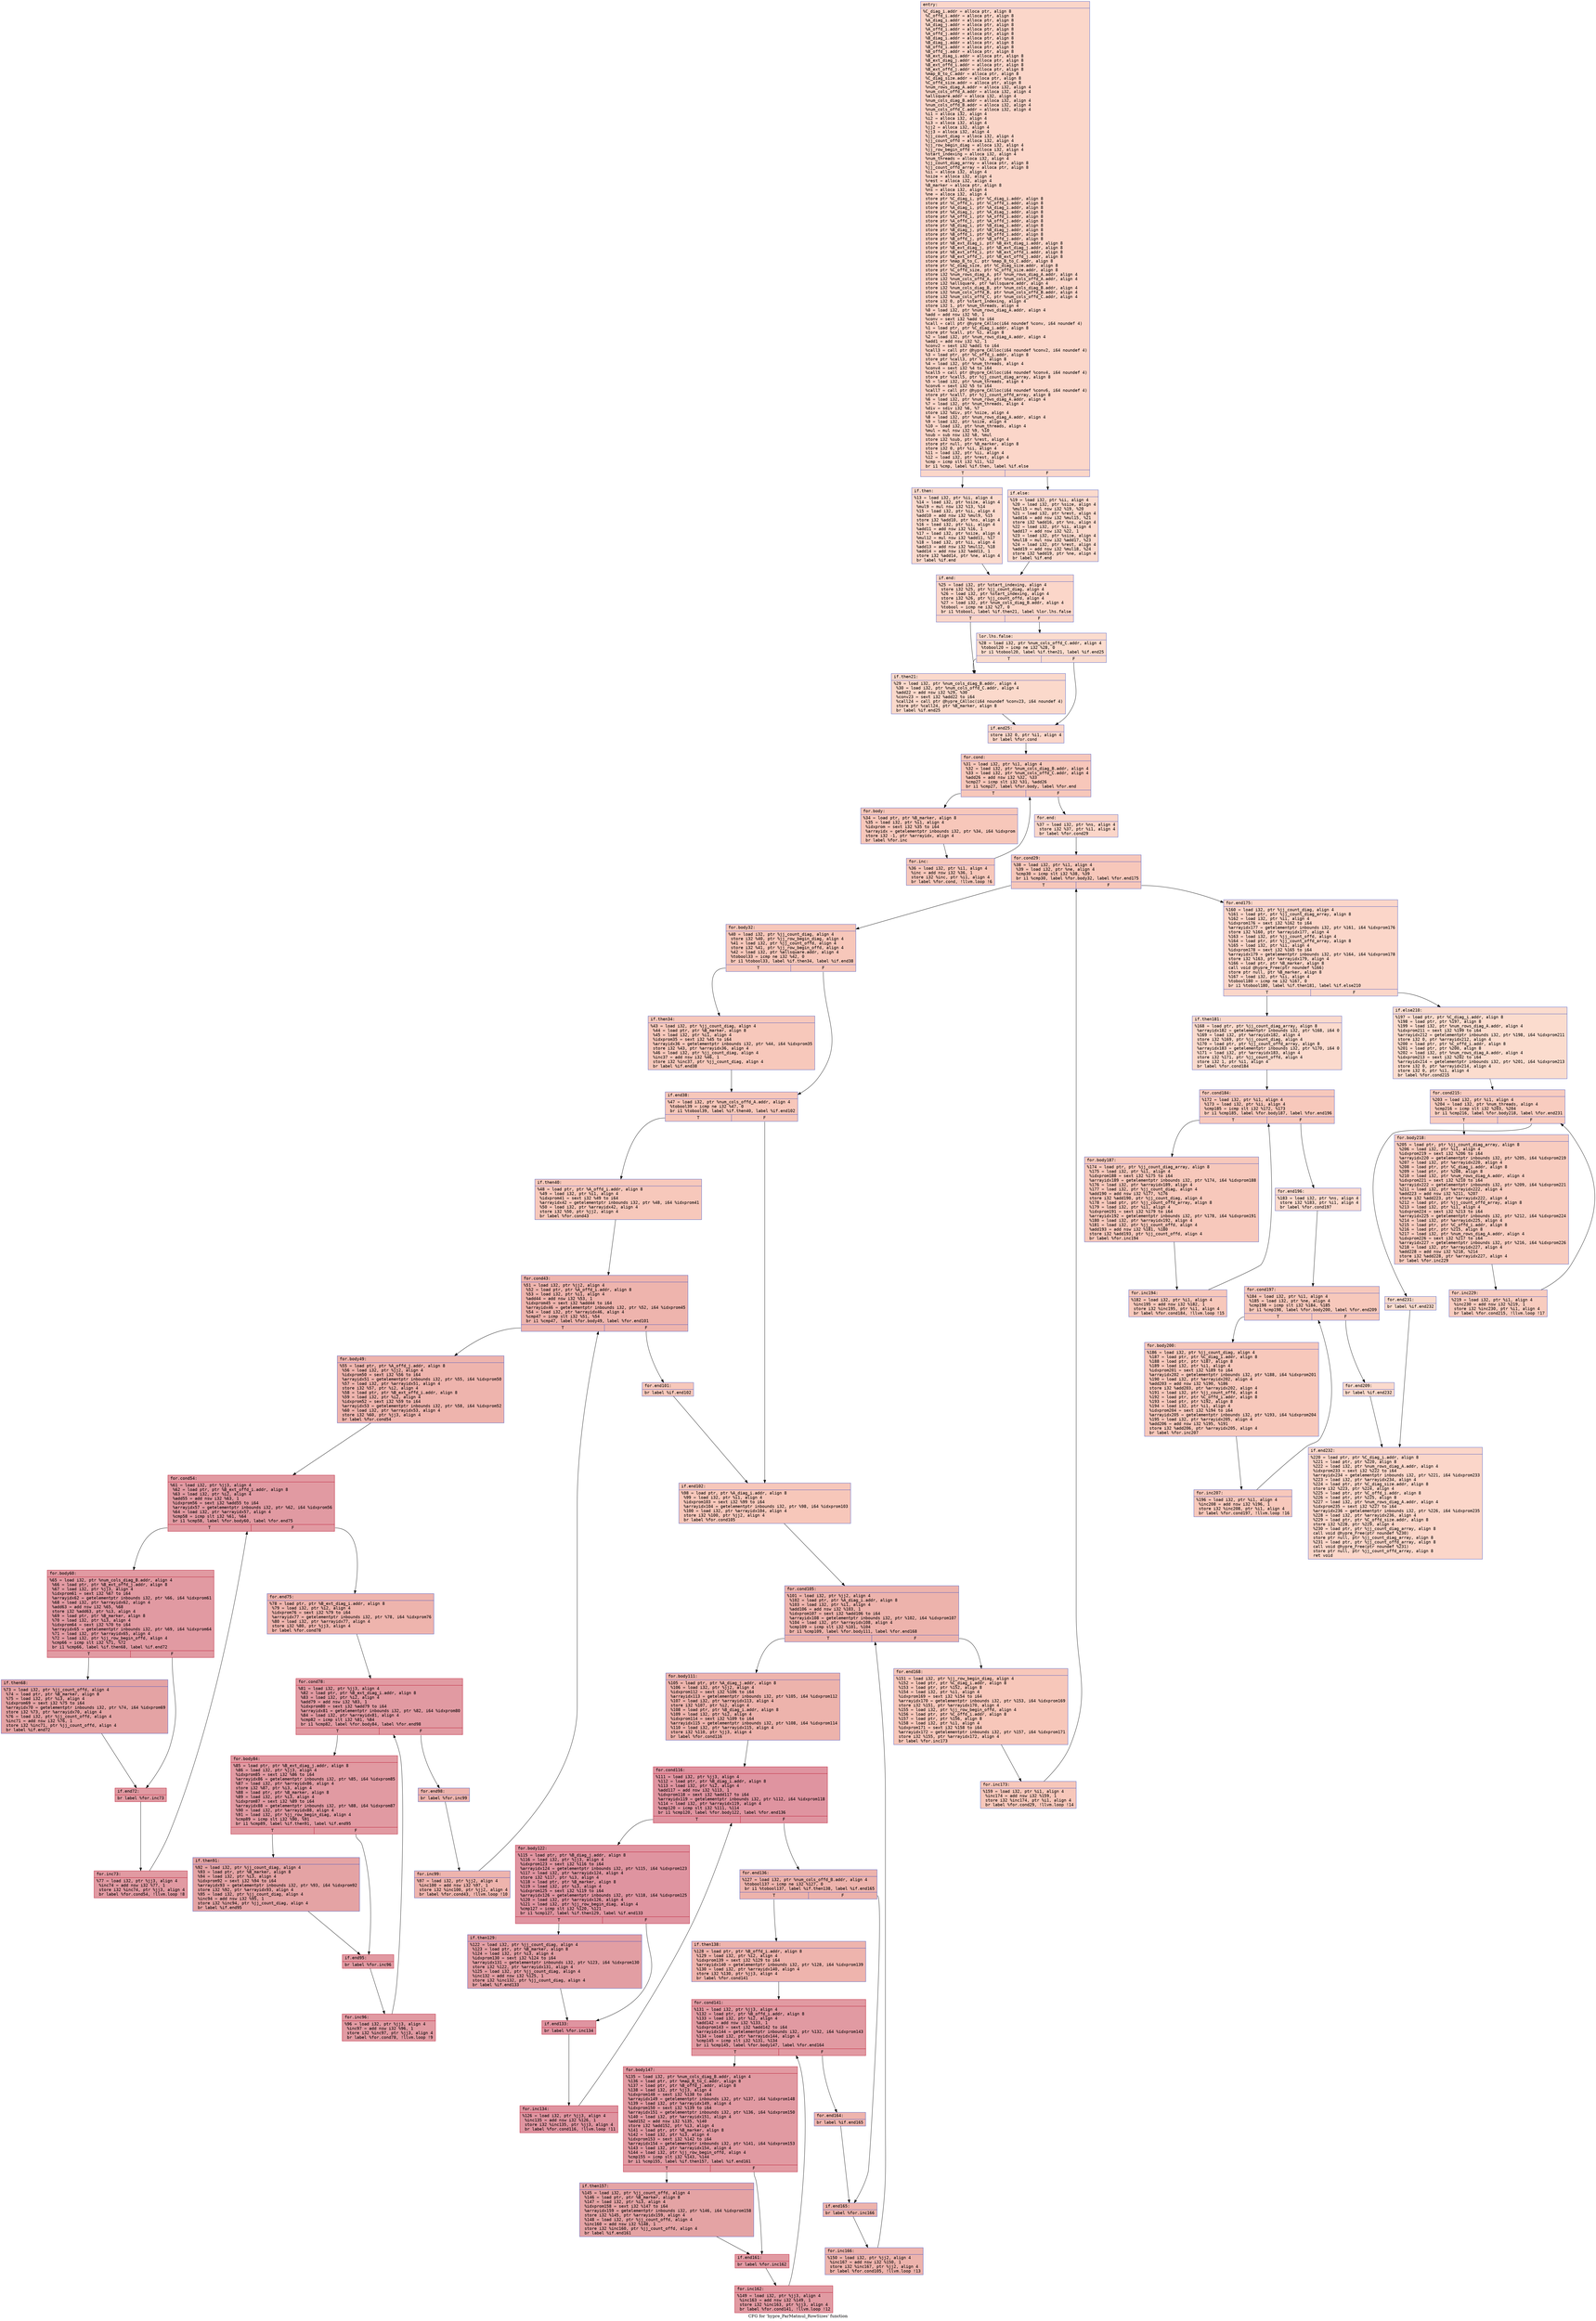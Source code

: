 digraph "CFG for 'hypre_ParMatmul_RowSizes' function" {
	label="CFG for 'hypre_ParMatmul_RowSizes' function";

	Node0x55acc0c05f50 [shape=record,color="#3d50c3ff", style=filled, fillcolor="#f6a38570" fontname="Courier",label="{entry:\l|  %C_diag_i.addr = alloca ptr, align 8\l  %C_offd_i.addr = alloca ptr, align 8\l  %A_diag_i.addr = alloca ptr, align 8\l  %A_diag_j.addr = alloca ptr, align 8\l  %A_offd_i.addr = alloca ptr, align 8\l  %A_offd_j.addr = alloca ptr, align 8\l  %B_diag_i.addr = alloca ptr, align 8\l  %B_diag_j.addr = alloca ptr, align 8\l  %B_offd_i.addr = alloca ptr, align 8\l  %B_offd_j.addr = alloca ptr, align 8\l  %B_ext_diag_i.addr = alloca ptr, align 8\l  %B_ext_diag_j.addr = alloca ptr, align 8\l  %B_ext_offd_i.addr = alloca ptr, align 8\l  %B_ext_offd_j.addr = alloca ptr, align 8\l  %map_B_to_C.addr = alloca ptr, align 8\l  %C_diag_size.addr = alloca ptr, align 8\l  %C_offd_size.addr = alloca ptr, align 8\l  %num_rows_diag_A.addr = alloca i32, align 4\l  %num_cols_offd_A.addr = alloca i32, align 4\l  %allsquare.addr = alloca i32, align 4\l  %num_cols_diag_B.addr = alloca i32, align 4\l  %num_cols_offd_B.addr = alloca i32, align 4\l  %num_cols_offd_C.addr = alloca i32, align 4\l  %i1 = alloca i32, align 4\l  %i2 = alloca i32, align 4\l  %i3 = alloca i32, align 4\l  %jj2 = alloca i32, align 4\l  %jj3 = alloca i32, align 4\l  %jj_count_diag = alloca i32, align 4\l  %jj_count_offd = alloca i32, align 4\l  %jj_row_begin_diag = alloca i32, align 4\l  %jj_row_begin_offd = alloca i32, align 4\l  %start_indexing = alloca i32, align 4\l  %num_threads = alloca i32, align 4\l  %jj_count_diag_array = alloca ptr, align 8\l  %jj_count_offd_array = alloca ptr, align 8\l  %ii = alloca i32, align 4\l  %size = alloca i32, align 4\l  %rest = alloca i32, align 4\l  %B_marker = alloca ptr, align 8\l  %ns = alloca i32, align 4\l  %ne = alloca i32, align 4\l  store ptr %C_diag_i, ptr %C_diag_i.addr, align 8\l  store ptr %C_offd_i, ptr %C_offd_i.addr, align 8\l  store ptr %A_diag_i, ptr %A_diag_i.addr, align 8\l  store ptr %A_diag_j, ptr %A_diag_j.addr, align 8\l  store ptr %A_offd_i, ptr %A_offd_i.addr, align 8\l  store ptr %A_offd_j, ptr %A_offd_j.addr, align 8\l  store ptr %B_diag_i, ptr %B_diag_i.addr, align 8\l  store ptr %B_diag_j, ptr %B_diag_j.addr, align 8\l  store ptr %B_offd_i, ptr %B_offd_i.addr, align 8\l  store ptr %B_offd_j, ptr %B_offd_j.addr, align 8\l  store ptr %B_ext_diag_i, ptr %B_ext_diag_i.addr, align 8\l  store ptr %B_ext_diag_j, ptr %B_ext_diag_j.addr, align 8\l  store ptr %B_ext_offd_i, ptr %B_ext_offd_i.addr, align 8\l  store ptr %B_ext_offd_j, ptr %B_ext_offd_j.addr, align 8\l  store ptr %map_B_to_C, ptr %map_B_to_C.addr, align 8\l  store ptr %C_diag_size, ptr %C_diag_size.addr, align 8\l  store ptr %C_offd_size, ptr %C_offd_size.addr, align 8\l  store i32 %num_rows_diag_A, ptr %num_rows_diag_A.addr, align 4\l  store i32 %num_cols_offd_A, ptr %num_cols_offd_A.addr, align 4\l  store i32 %allsquare, ptr %allsquare.addr, align 4\l  store i32 %num_cols_diag_B, ptr %num_cols_diag_B.addr, align 4\l  store i32 %num_cols_offd_B, ptr %num_cols_offd_B.addr, align 4\l  store i32 %num_cols_offd_C, ptr %num_cols_offd_C.addr, align 4\l  store i32 0, ptr %start_indexing, align 4\l  store i32 1, ptr %num_threads, align 4\l  %0 = load i32, ptr %num_rows_diag_A.addr, align 4\l  %add = add nsw i32 %0, 1\l  %conv = sext i32 %add to i64\l  %call = call ptr @hypre_CAlloc(i64 noundef %conv, i64 noundef 4)\l  %1 = load ptr, ptr %C_diag_i.addr, align 8\l  store ptr %call, ptr %1, align 8\l  %2 = load i32, ptr %num_rows_diag_A.addr, align 4\l  %add1 = add nsw i32 %2, 1\l  %conv2 = sext i32 %add1 to i64\l  %call3 = call ptr @hypre_CAlloc(i64 noundef %conv2, i64 noundef 4)\l  %3 = load ptr, ptr %C_offd_i.addr, align 8\l  store ptr %call3, ptr %3, align 8\l  %4 = load i32, ptr %num_threads, align 4\l  %conv4 = sext i32 %4 to i64\l  %call5 = call ptr @hypre_CAlloc(i64 noundef %conv4, i64 noundef 4)\l  store ptr %call5, ptr %jj_count_diag_array, align 8\l  %5 = load i32, ptr %num_threads, align 4\l  %conv6 = sext i32 %5 to i64\l  %call7 = call ptr @hypre_CAlloc(i64 noundef %conv6, i64 noundef 4)\l  store ptr %call7, ptr %jj_count_offd_array, align 8\l  %6 = load i32, ptr %num_rows_diag_A.addr, align 4\l  %7 = load i32, ptr %num_threads, align 4\l  %div = sdiv i32 %6, %7\l  store i32 %div, ptr %size, align 4\l  %8 = load i32, ptr %num_rows_diag_A.addr, align 4\l  %9 = load i32, ptr %size, align 4\l  %10 = load i32, ptr %num_threads, align 4\l  %mul = mul nsw i32 %9, %10\l  %sub = sub nsw i32 %8, %mul\l  store i32 %sub, ptr %rest, align 4\l  store ptr null, ptr %B_marker, align 8\l  store i32 0, ptr %ii, align 4\l  %11 = load i32, ptr %ii, align 4\l  %12 = load i32, ptr %rest, align 4\l  %cmp = icmp slt i32 %11, %12\l  br i1 %cmp, label %if.then, label %if.else\l|{<s0>T|<s1>F}}"];
	Node0x55acc0c05f50:s0 -> Node0x55acc0c0d5a0[tooltip="entry -> if.then\nProbability 50.00%" ];
	Node0x55acc0c05f50:s1 -> Node0x55acc0c0d610[tooltip="entry -> if.else\nProbability 50.00%" ];
	Node0x55acc0c0d5a0 [shape=record,color="#3d50c3ff", style=filled, fillcolor="#f7ac8e70" fontname="Courier",label="{if.then:\l|  %13 = load i32, ptr %ii, align 4\l  %14 = load i32, ptr %size, align 4\l  %mul9 = mul nsw i32 %13, %14\l  %15 = load i32, ptr %ii, align 4\l  %add10 = add nsw i32 %mul9, %15\l  store i32 %add10, ptr %ns, align 4\l  %16 = load i32, ptr %ii, align 4\l  %add11 = add nsw i32 %16, 1\l  %17 = load i32, ptr %size, align 4\l  %mul12 = mul nsw i32 %add11, %17\l  %18 = load i32, ptr %ii, align 4\l  %add13 = add nsw i32 %mul12, %18\l  %add14 = add nsw i32 %add13, 1\l  store i32 %add14, ptr %ne, align 4\l  br label %if.end\l}"];
	Node0x55acc0c0d5a0 -> Node0x55acc0c08120[tooltip="if.then -> if.end\nProbability 100.00%" ];
	Node0x55acc0c0d610 [shape=record,color="#3d50c3ff", style=filled, fillcolor="#f7ac8e70" fontname="Courier",label="{if.else:\l|  %19 = load i32, ptr %ii, align 4\l  %20 = load i32, ptr %size, align 4\l  %mul15 = mul nsw i32 %19, %20\l  %21 = load i32, ptr %rest, align 4\l  %add16 = add nsw i32 %mul15, %21\l  store i32 %add16, ptr %ns, align 4\l  %22 = load i32, ptr %ii, align 4\l  %add17 = add nsw i32 %22, 1\l  %23 = load i32, ptr %size, align 4\l  %mul18 = mul nsw i32 %add17, %23\l  %24 = load i32, ptr %rest, align 4\l  %add19 = add nsw i32 %mul18, %24\l  store i32 %add19, ptr %ne, align 4\l  br label %if.end\l}"];
	Node0x55acc0c0d610 -> Node0x55acc0c08120[tooltip="if.else -> if.end\nProbability 100.00%" ];
	Node0x55acc0c08120 [shape=record,color="#3d50c3ff", style=filled, fillcolor="#f6a38570" fontname="Courier",label="{if.end:\l|  %25 = load i32, ptr %start_indexing, align 4\l  store i32 %25, ptr %jj_count_diag, align 4\l  %26 = load i32, ptr %start_indexing, align 4\l  store i32 %26, ptr %jj_count_offd, align 4\l  %27 = load i32, ptr %num_cols_diag_B.addr, align 4\l  %tobool = icmp ne i32 %27, 0\l  br i1 %tobool, label %if.then21, label %lor.lhs.false\l|{<s0>T|<s1>F}}"];
	Node0x55acc0c08120:s0 -> Node0x55acc0c0f470[tooltip="if.end -> if.then21\nProbability 62.50%" ];
	Node0x55acc0c08120:s1 -> Node0x55acc0c0f4c0[tooltip="if.end -> lor.lhs.false\nProbability 37.50%" ];
	Node0x55acc0c0f4c0 [shape=record,color="#3d50c3ff", style=filled, fillcolor="#f7af9170" fontname="Courier",label="{lor.lhs.false:\l|  %28 = load i32, ptr %num_cols_offd_C.addr, align 4\l  %tobool20 = icmp ne i32 %28, 0\l  br i1 %tobool20, label %if.then21, label %if.end25\l|{<s0>T|<s1>F}}"];
	Node0x55acc0c0f4c0:s0 -> Node0x55acc0c0f470[tooltip="lor.lhs.false -> if.then21\nProbability 62.50%" ];
	Node0x55acc0c0f4c0:s1 -> Node0x55acc0c09070[tooltip="lor.lhs.false -> if.end25\nProbability 37.50%" ];
	Node0x55acc0c0f470 [shape=record,color="#3d50c3ff", style=filled, fillcolor="#f7a88970" fontname="Courier",label="{if.then21:\l|  %29 = load i32, ptr %num_cols_diag_B.addr, align 4\l  %30 = load i32, ptr %num_cols_offd_C.addr, align 4\l  %add22 = add nsw i32 %29, %30\l  %conv23 = sext i32 %add22 to i64\l  %call24 = call ptr @hypre_CAlloc(i64 noundef %conv23, i64 noundef 4)\l  store ptr %call24, ptr %B_marker, align 8\l  br label %if.end25\l}"];
	Node0x55acc0c0f470 -> Node0x55acc0c09070[tooltip="if.then21 -> if.end25\nProbability 100.00%" ];
	Node0x55acc0c09070 [shape=record,color="#3d50c3ff", style=filled, fillcolor="#f6a38570" fontname="Courier",label="{if.end25:\l|  store i32 0, ptr %i1, align 4\l  br label %for.cond\l}"];
	Node0x55acc0c09070 -> Node0x55acc0c103a0[tooltip="if.end25 -> for.cond\nProbability 100.00%" ];
	Node0x55acc0c103a0 [shape=record,color="#3d50c3ff", style=filled, fillcolor="#ec7f6370" fontname="Courier",label="{for.cond:\l|  %31 = load i32, ptr %i1, align 4\l  %32 = load i32, ptr %num_cols_diag_B.addr, align 4\l  %33 = load i32, ptr %num_cols_offd_C.addr, align 4\l  %add26 = add nsw i32 %32, %33\l  %cmp27 = icmp slt i32 %31, %add26\l  br i1 %cmp27, label %for.body, label %for.end\l|{<s0>T|<s1>F}}"];
	Node0x55acc0c103a0:s0 -> Node0x55acc0c10750[tooltip="for.cond -> for.body\nProbability 96.88%" ];
	Node0x55acc0c103a0:s1 -> Node0x55acc0c107a0[tooltip="for.cond -> for.end\nProbability 3.12%" ];
	Node0x55acc0c10750 [shape=record,color="#3d50c3ff", style=filled, fillcolor="#ec7f6370" fontname="Courier",label="{for.body:\l|  %34 = load ptr, ptr %B_marker, align 8\l  %35 = load i32, ptr %i1, align 4\l  %idxprom = sext i32 %35 to i64\l  %arrayidx = getelementptr inbounds i32, ptr %34, i64 %idxprom\l  store i32 -1, ptr %arrayidx, align 4\l  br label %for.inc\l}"];
	Node0x55acc0c10750 -> Node0x55acc0c10bc0[tooltip="for.body -> for.inc\nProbability 100.00%" ];
	Node0x55acc0c10bc0 [shape=record,color="#3d50c3ff", style=filled, fillcolor="#ec7f6370" fontname="Courier",label="{for.inc:\l|  %36 = load i32, ptr %i1, align 4\l  %inc = add nsw i32 %36, 1\l  store i32 %inc, ptr %i1, align 4\l  br label %for.cond, !llvm.loop !6\l}"];
	Node0x55acc0c10bc0 -> Node0x55acc0c103a0[tooltip="for.inc -> for.cond\nProbability 100.00%" ];
	Node0x55acc0c107a0 [shape=record,color="#3d50c3ff", style=filled, fillcolor="#f6a38570" fontname="Courier",label="{for.end:\l|  %37 = load i32, ptr %ns, align 4\l  store i32 %37, ptr %i1, align 4\l  br label %for.cond29\l}"];
	Node0x55acc0c107a0 -> Node0x55acc0c11b60[tooltip="for.end -> for.cond29\nProbability 100.00%" ];
	Node0x55acc0c11b60 [shape=record,color="#3d50c3ff", style=filled, fillcolor="#ec7f6370" fontname="Courier",label="{for.cond29:\l|  %38 = load i32, ptr %i1, align 4\l  %39 = load i32, ptr %ne, align 4\l  %cmp30 = icmp slt i32 %38, %39\l  br i1 %cmp30, label %for.body32, label %for.end175\l|{<s0>T|<s1>F}}"];
	Node0x55acc0c11b60:s0 -> Node0x55acc0c11e00[tooltip="for.cond29 -> for.body32\nProbability 96.88%" ];
	Node0x55acc0c11b60:s1 -> Node0x55acc0c11e80[tooltip="for.cond29 -> for.end175\nProbability 3.12%" ];
	Node0x55acc0c11e00 [shape=record,color="#3d50c3ff", style=filled, fillcolor="#ec7f6370" fontname="Courier",label="{for.body32:\l|  %40 = load i32, ptr %jj_count_diag, align 4\l  store i32 %40, ptr %jj_row_begin_diag, align 4\l  %41 = load i32, ptr %jj_count_offd, align 4\l  store i32 %41, ptr %jj_row_begin_offd, align 4\l  %42 = load i32, ptr %allsquare.addr, align 4\l  %tobool33 = icmp ne i32 %42, 0\l  br i1 %tobool33, label %if.then34, label %if.end38\l|{<s0>T|<s1>F}}"];
	Node0x55acc0c11e00:s0 -> Node0x55acc0c12360[tooltip="for.body32 -> if.then34\nProbability 62.50%" ];
	Node0x55acc0c11e00:s1 -> Node0x55acc0c123b0[tooltip="for.body32 -> if.end38\nProbability 37.50%" ];
	Node0x55acc0c12360 [shape=record,color="#3d50c3ff", style=filled, fillcolor="#ed836670" fontname="Courier",label="{if.then34:\l|  %43 = load i32, ptr %jj_count_diag, align 4\l  %44 = load ptr, ptr %B_marker, align 8\l  %45 = load i32, ptr %i1, align 4\l  %idxprom35 = sext i32 %45 to i64\l  %arrayidx36 = getelementptr inbounds i32, ptr %44, i64 %idxprom35\l  store i32 %43, ptr %arrayidx36, align 4\l  %46 = load i32, ptr %jj_count_diag, align 4\l  %inc37 = add nsw i32 %46, 1\l  store i32 %inc37, ptr %jj_count_diag, align 4\l  br label %if.end38\l}"];
	Node0x55acc0c12360 -> Node0x55acc0c123b0[tooltip="if.then34 -> if.end38\nProbability 100.00%" ];
	Node0x55acc0c123b0 [shape=record,color="#3d50c3ff", style=filled, fillcolor="#ec7f6370" fontname="Courier",label="{if.end38:\l|  %47 = load i32, ptr %num_cols_offd_A.addr, align 4\l  %tobool39 = icmp ne i32 %47, 0\l  br i1 %tobool39, label %if.then40, label %if.end102\l|{<s0>T|<s1>F}}"];
	Node0x55acc0c123b0:s0 -> Node0x55acc0c13490[tooltip="if.end38 -> if.then40\nProbability 62.50%" ];
	Node0x55acc0c123b0:s1 -> Node0x55acc0c134e0[tooltip="if.end38 -> if.end102\nProbability 37.50%" ];
	Node0x55acc0c13490 [shape=record,color="#3d50c3ff", style=filled, fillcolor="#ed836670" fontname="Courier",label="{if.then40:\l|  %48 = load ptr, ptr %A_offd_i.addr, align 8\l  %49 = load i32, ptr %i1, align 4\l  %idxprom41 = sext i32 %49 to i64\l  %arrayidx42 = getelementptr inbounds i32, ptr %48, i64 %idxprom41\l  %50 = load i32, ptr %arrayidx42, align 4\l  store i32 %50, ptr %jj2, align 4\l  br label %for.cond43\l}"];
	Node0x55acc0c13490 -> Node0x55acc0c139a0[tooltip="if.then40 -> for.cond43\nProbability 100.00%" ];
	Node0x55acc0c139a0 [shape=record,color="#3d50c3ff", style=filled, fillcolor="#d8564670" fontname="Courier",label="{for.cond43:\l|  %51 = load i32, ptr %jj2, align 4\l  %52 = load ptr, ptr %A_offd_i.addr, align 8\l  %53 = load i32, ptr %i1, align 4\l  %add44 = add nsw i32 %53, 1\l  %idxprom45 = sext i32 %add44 to i64\l  %arrayidx46 = getelementptr inbounds i32, ptr %52, i64 %idxprom45\l  %54 = load i32, ptr %arrayidx46, align 4\l  %cmp47 = icmp slt i32 %51, %54\l  br i1 %cmp47, label %for.body49, label %for.end101\l|{<s0>T|<s1>F}}"];
	Node0x55acc0c139a0:s0 -> Node0x55acc0c13f60[tooltip="for.cond43 -> for.body49\nProbability 96.88%" ];
	Node0x55acc0c139a0:s1 -> Node0x55acc0c13fe0[tooltip="for.cond43 -> for.end101\nProbability 3.12%" ];
	Node0x55acc0c13f60 [shape=record,color="#3d50c3ff", style=filled, fillcolor="#d8564670" fontname="Courier",label="{for.body49:\l|  %55 = load ptr, ptr %A_offd_j.addr, align 8\l  %56 = load i32, ptr %jj2, align 4\l  %idxprom50 = sext i32 %56 to i64\l  %arrayidx51 = getelementptr inbounds i32, ptr %55, i64 %idxprom50\l  %57 = load i32, ptr %arrayidx51, align 4\l  store i32 %57, ptr %i2, align 4\l  %58 = load ptr, ptr %B_ext_offd_i.addr, align 8\l  %59 = load i32, ptr %i2, align 4\l  %idxprom52 = sext i32 %59 to i64\l  %arrayidx53 = getelementptr inbounds i32, ptr %58, i64 %idxprom52\l  %60 = load i32, ptr %arrayidx53, align 4\l  store i32 %60, ptr %jj3, align 4\l  br label %for.cond54\l}"];
	Node0x55acc0c13f60 -> Node0x55acc0c14890[tooltip="for.body49 -> for.cond54\nProbability 100.00%" ];
	Node0x55acc0c14890 [shape=record,color="#b70d28ff", style=filled, fillcolor="#bb1b2c70" fontname="Courier",label="{for.cond54:\l|  %61 = load i32, ptr %jj3, align 4\l  %62 = load ptr, ptr %B_ext_offd_i.addr, align 8\l  %63 = load i32, ptr %i2, align 4\l  %add55 = add nsw i32 %63, 1\l  %idxprom56 = sext i32 %add55 to i64\l  %arrayidx57 = getelementptr inbounds i32, ptr %62, i64 %idxprom56\l  %64 = load i32, ptr %arrayidx57, align 4\l  %cmp58 = icmp slt i32 %61, %64\l  br i1 %cmp58, label %for.body60, label %for.end75\l|{<s0>T|<s1>F}}"];
	Node0x55acc0c14890:s0 -> Node0x55acc0c14e50[tooltip="for.cond54 -> for.body60\nProbability 96.88%" ];
	Node0x55acc0c14890:s1 -> Node0x55acc0c14ed0[tooltip="for.cond54 -> for.end75\nProbability 3.12%" ];
	Node0x55acc0c14e50 [shape=record,color="#b70d28ff", style=filled, fillcolor="#bb1b2c70" fontname="Courier",label="{for.body60:\l|  %65 = load i32, ptr %num_cols_diag_B.addr, align 4\l  %66 = load ptr, ptr %B_ext_offd_j.addr, align 8\l  %67 = load i32, ptr %jj3, align 4\l  %idxprom61 = sext i32 %67 to i64\l  %arrayidx62 = getelementptr inbounds i32, ptr %66, i64 %idxprom61\l  %68 = load i32, ptr %arrayidx62, align 4\l  %add63 = add nsw i32 %65, %68\l  store i32 %add63, ptr %i3, align 4\l  %69 = load ptr, ptr %B_marker, align 8\l  %70 = load i32, ptr %i3, align 4\l  %idxprom64 = sext i32 %70 to i64\l  %arrayidx65 = getelementptr inbounds i32, ptr %69, i64 %idxprom64\l  %71 = load i32, ptr %arrayidx65, align 4\l  %72 = load i32, ptr %jj_row_begin_offd, align 4\l  %cmp66 = icmp slt i32 %71, %72\l  br i1 %cmp66, label %if.then68, label %if.end72\l|{<s0>T|<s1>F}}"];
	Node0x55acc0c14e50:s0 -> Node0x55acc0c159a0[tooltip="for.body60 -> if.then68\nProbability 50.00%" ];
	Node0x55acc0c14e50:s1 -> Node0x55acc0c159f0[tooltip="for.body60 -> if.end72\nProbability 50.00%" ];
	Node0x55acc0c159a0 [shape=record,color="#3d50c3ff", style=filled, fillcolor="#c32e3170" fontname="Courier",label="{if.then68:\l|  %73 = load i32, ptr %jj_count_offd, align 4\l  %74 = load ptr, ptr %B_marker, align 8\l  %75 = load i32, ptr %i3, align 4\l  %idxprom69 = sext i32 %75 to i64\l  %arrayidx70 = getelementptr inbounds i32, ptr %74, i64 %idxprom69\l  store i32 %73, ptr %arrayidx70, align 4\l  %76 = load i32, ptr %jj_count_offd, align 4\l  %inc71 = add nsw i32 %76, 1\l  store i32 %inc71, ptr %jj_count_offd, align 4\l  br label %if.end72\l}"];
	Node0x55acc0c159a0 -> Node0x55acc0c159f0[tooltip="if.then68 -> if.end72\nProbability 100.00%" ];
	Node0x55acc0c159f0 [shape=record,color="#b70d28ff", style=filled, fillcolor="#bb1b2c70" fontname="Courier",label="{if.end72:\l|  br label %for.inc73\l}"];
	Node0x55acc0c159f0 -> Node0x55acc0c16120[tooltip="if.end72 -> for.inc73\nProbability 100.00%" ];
	Node0x55acc0c16120 [shape=record,color="#b70d28ff", style=filled, fillcolor="#bb1b2c70" fontname="Courier",label="{for.inc73:\l|  %77 = load i32, ptr %jj3, align 4\l  %inc74 = add nsw i32 %77, 1\l  store i32 %inc74, ptr %jj3, align 4\l  br label %for.cond54, !llvm.loop !8\l}"];
	Node0x55acc0c16120 -> Node0x55acc0c14890[tooltip="for.inc73 -> for.cond54\nProbability 100.00%" ];
	Node0x55acc0c14ed0 [shape=record,color="#3d50c3ff", style=filled, fillcolor="#d8564670" fontname="Courier",label="{for.end75:\l|  %78 = load ptr, ptr %B_ext_diag_i.addr, align 8\l  %79 = load i32, ptr %i2, align 4\l  %idxprom76 = sext i32 %79 to i64\l  %arrayidx77 = getelementptr inbounds i32, ptr %78, i64 %idxprom76\l  %80 = load i32, ptr %arrayidx77, align 4\l  store i32 %80, ptr %jj3, align 4\l  br label %for.cond78\l}"];
	Node0x55acc0c14ed0 -> Node0x55acc0c16930[tooltip="for.end75 -> for.cond78\nProbability 100.00%" ];
	Node0x55acc0c16930 [shape=record,color="#b70d28ff", style=filled, fillcolor="#bb1b2c70" fontname="Courier",label="{for.cond78:\l|  %81 = load i32, ptr %jj3, align 4\l  %82 = load ptr, ptr %B_ext_diag_i.addr, align 8\l  %83 = load i32, ptr %i2, align 4\l  %add79 = add nsw i32 %83, 1\l  %idxprom80 = sext i32 %add79 to i64\l  %arrayidx81 = getelementptr inbounds i32, ptr %82, i64 %idxprom80\l  %84 = load i32, ptr %arrayidx81, align 4\l  %cmp82 = icmp slt i32 %81, %84\l  br i1 %cmp82, label %for.body84, label %for.end98\l|{<s0>T|<s1>F}}"];
	Node0x55acc0c16930:s0 -> Node0x55acc0c16ef0[tooltip="for.cond78 -> for.body84\nProbability 96.88%" ];
	Node0x55acc0c16930:s1 -> Node0x55acc0c16f70[tooltip="for.cond78 -> for.end98\nProbability 3.12%" ];
	Node0x55acc0c16ef0 [shape=record,color="#b70d28ff", style=filled, fillcolor="#bb1b2c70" fontname="Courier",label="{for.body84:\l|  %85 = load ptr, ptr %B_ext_diag_j.addr, align 8\l  %86 = load i32, ptr %jj3, align 4\l  %idxprom85 = sext i32 %86 to i64\l  %arrayidx86 = getelementptr inbounds i32, ptr %85, i64 %idxprom85\l  %87 = load i32, ptr %arrayidx86, align 4\l  store i32 %87, ptr %i3, align 4\l  %88 = load ptr, ptr %B_marker, align 8\l  %89 = load i32, ptr %i3, align 4\l  %idxprom87 = sext i32 %89 to i64\l  %arrayidx88 = getelementptr inbounds i32, ptr %88, i64 %idxprom87\l  %90 = load i32, ptr %arrayidx88, align 4\l  %91 = load i32, ptr %jj_row_begin_diag, align 4\l  %cmp89 = icmp slt i32 %90, %91\l  br i1 %cmp89, label %if.then91, label %if.end95\l|{<s0>T|<s1>F}}"];
	Node0x55acc0c16ef0:s0 -> Node0x55acc0c178b0[tooltip="for.body84 -> if.then91\nProbability 50.00%" ];
	Node0x55acc0c16ef0:s1 -> Node0x55acc0c17900[tooltip="for.body84 -> if.end95\nProbability 50.00%" ];
	Node0x55acc0c178b0 [shape=record,color="#3d50c3ff", style=filled, fillcolor="#c32e3170" fontname="Courier",label="{if.then91:\l|  %92 = load i32, ptr %jj_count_diag, align 4\l  %93 = load ptr, ptr %B_marker, align 8\l  %94 = load i32, ptr %i3, align 4\l  %idxprom92 = sext i32 %94 to i64\l  %arrayidx93 = getelementptr inbounds i32, ptr %93, i64 %idxprom92\l  store i32 %92, ptr %arrayidx93, align 4\l  %95 = load i32, ptr %jj_count_diag, align 4\l  %inc94 = add nsw i32 %95, 1\l  store i32 %inc94, ptr %jj_count_diag, align 4\l  br label %if.end95\l}"];
	Node0x55acc0c178b0 -> Node0x55acc0c17900[tooltip="if.then91 -> if.end95\nProbability 100.00%" ];
	Node0x55acc0c17900 [shape=record,color="#b70d28ff", style=filled, fillcolor="#bb1b2c70" fontname="Courier",label="{if.end95:\l|  br label %for.inc96\l}"];
	Node0x55acc0c17900 -> Node0x55acc0c12db0[tooltip="if.end95 -> for.inc96\nProbability 100.00%" ];
	Node0x55acc0c12db0 [shape=record,color="#b70d28ff", style=filled, fillcolor="#bb1b2c70" fontname="Courier",label="{for.inc96:\l|  %96 = load i32, ptr %jj3, align 4\l  %inc97 = add nsw i32 %96, 1\l  store i32 %inc97, ptr %jj3, align 4\l  br label %for.cond78, !llvm.loop !9\l}"];
	Node0x55acc0c12db0 -> Node0x55acc0c16930[tooltip="for.inc96 -> for.cond78\nProbability 100.00%" ];
	Node0x55acc0c16f70 [shape=record,color="#3d50c3ff", style=filled, fillcolor="#d8564670" fontname="Courier",label="{for.end98:\l|  br label %for.inc99\l}"];
	Node0x55acc0c16f70 -> Node0x55acc0c13230[tooltip="for.end98 -> for.inc99\nProbability 100.00%" ];
	Node0x55acc0c13230 [shape=record,color="#3d50c3ff", style=filled, fillcolor="#d8564670" fontname="Courier",label="{for.inc99:\l|  %97 = load i32, ptr %jj2, align 4\l  %inc100 = add nsw i32 %97, 1\l  store i32 %inc100, ptr %jj2, align 4\l  br label %for.cond43, !llvm.loop !10\l}"];
	Node0x55acc0c13230 -> Node0x55acc0c139a0[tooltip="for.inc99 -> for.cond43\nProbability 100.00%" ];
	Node0x55acc0c13fe0 [shape=record,color="#3d50c3ff", style=filled, fillcolor="#ed836670" fontname="Courier",label="{for.end101:\l|  br label %if.end102\l}"];
	Node0x55acc0c13fe0 -> Node0x55acc0c134e0[tooltip="for.end101 -> if.end102\nProbability 100.00%" ];
	Node0x55acc0c134e0 [shape=record,color="#3d50c3ff", style=filled, fillcolor="#ec7f6370" fontname="Courier",label="{if.end102:\l|  %98 = load ptr, ptr %A_diag_i.addr, align 8\l  %99 = load i32, ptr %i1, align 4\l  %idxprom103 = sext i32 %99 to i64\l  %arrayidx104 = getelementptr inbounds i32, ptr %98, i64 %idxprom103\l  %100 = load i32, ptr %arrayidx104, align 4\l  store i32 %100, ptr %jj2, align 4\l  br label %for.cond105\l}"];
	Node0x55acc0c134e0 -> Node0x55acc0c194d0[tooltip="if.end102 -> for.cond105\nProbability 100.00%" ];
	Node0x55acc0c194d0 [shape=record,color="#3d50c3ff", style=filled, fillcolor="#d6524470" fontname="Courier",label="{for.cond105:\l|  %101 = load i32, ptr %jj2, align 4\l  %102 = load ptr, ptr %A_diag_i.addr, align 8\l  %103 = load i32, ptr %i1, align 4\l  %add106 = add nsw i32 %103, 1\l  %idxprom107 = sext i32 %add106 to i64\l  %arrayidx108 = getelementptr inbounds i32, ptr %102, i64 %idxprom107\l  %104 = load i32, ptr %arrayidx108, align 4\l  %cmp109 = icmp slt i32 %101, %104\l  br i1 %cmp109, label %for.body111, label %for.end168\l|{<s0>T|<s1>F}}"];
	Node0x55acc0c194d0:s0 -> Node0x55acc0c0e1f0[tooltip="for.cond105 -> for.body111\nProbability 96.88%" ];
	Node0x55acc0c194d0:s1 -> Node0x55acc0c0e270[tooltip="for.cond105 -> for.end168\nProbability 3.12%" ];
	Node0x55acc0c0e1f0 [shape=record,color="#3d50c3ff", style=filled, fillcolor="#d6524470" fontname="Courier",label="{for.body111:\l|  %105 = load ptr, ptr %A_diag_j.addr, align 8\l  %106 = load i32, ptr %jj2, align 4\l  %idxprom112 = sext i32 %106 to i64\l  %arrayidx113 = getelementptr inbounds i32, ptr %105, i64 %idxprom112\l  %107 = load i32, ptr %arrayidx113, align 4\l  store i32 %107, ptr %i2, align 4\l  %108 = load ptr, ptr %B_diag_i.addr, align 8\l  %109 = load i32, ptr %i2, align 4\l  %idxprom114 = sext i32 %109 to i64\l  %arrayidx115 = getelementptr inbounds i32, ptr %108, i64 %idxprom114\l  %110 = load i32, ptr %arrayidx115, align 4\l  store i32 %110, ptr %jj3, align 4\l  br label %for.cond116\l}"];
	Node0x55acc0c0e1f0 -> Node0x55acc0c0eac0[tooltip="for.body111 -> for.cond116\nProbability 100.00%" ];
	Node0x55acc0c0eac0 [shape=record,color="#b70d28ff", style=filled, fillcolor="#b70d2870" fontname="Courier",label="{for.cond116:\l|  %111 = load i32, ptr %jj3, align 4\l  %112 = load ptr, ptr %B_diag_i.addr, align 8\l  %113 = load i32, ptr %i2, align 4\l  %add117 = add nsw i32 %113, 1\l  %idxprom118 = sext i32 %add117 to i64\l  %arrayidx119 = getelementptr inbounds i32, ptr %112, i64 %idxprom118\l  %114 = load i32, ptr %arrayidx119, align 4\l  %cmp120 = icmp slt i32 %111, %114\l  br i1 %cmp120, label %for.body122, label %for.end136\l|{<s0>T|<s1>F}}"];
	Node0x55acc0c0eac0:s0 -> Node0x55acc0c0f640[tooltip="for.cond116 -> for.body122\nProbability 96.88%" ];
	Node0x55acc0c0eac0:s1 -> Node0x55acc0c0f6c0[tooltip="for.cond116 -> for.end136\nProbability 3.12%" ];
	Node0x55acc0c0f640 [shape=record,color="#b70d28ff", style=filled, fillcolor="#b70d2870" fontname="Courier",label="{for.body122:\l|  %115 = load ptr, ptr %B_diag_j.addr, align 8\l  %116 = load i32, ptr %jj3, align 4\l  %idxprom123 = sext i32 %116 to i64\l  %arrayidx124 = getelementptr inbounds i32, ptr %115, i64 %idxprom123\l  %117 = load i32, ptr %arrayidx124, align 4\l  store i32 %117, ptr %i3, align 4\l  %118 = load ptr, ptr %B_marker, align 8\l  %119 = load i32, ptr %i3, align 4\l  %idxprom125 = sext i32 %119 to i64\l  %arrayidx126 = getelementptr inbounds i32, ptr %118, i64 %idxprom125\l  %120 = load i32, ptr %arrayidx126, align 4\l  %121 = load i32, ptr %jj_row_begin_diag, align 4\l  %cmp127 = icmp slt i32 %120, %121\l  br i1 %cmp127, label %if.then129, label %if.end133\l|{<s0>T|<s1>F}}"];
	Node0x55acc0c0f640:s0 -> Node0x55acc0c10000[tooltip="for.body122 -> if.then129\nProbability 50.00%" ];
	Node0x55acc0c0f640:s1 -> Node0x55acc0c10050[tooltip="for.body122 -> if.end133\nProbability 50.00%" ];
	Node0x55acc0c10000 [shape=record,color="#3d50c3ff", style=filled, fillcolor="#be242e70" fontname="Courier",label="{if.then129:\l|  %122 = load i32, ptr %jj_count_diag, align 4\l  %123 = load ptr, ptr %B_marker, align 8\l  %124 = load i32, ptr %i3, align 4\l  %idxprom130 = sext i32 %124 to i64\l  %arrayidx131 = getelementptr inbounds i32, ptr %123, i64 %idxprom130\l  store i32 %122, ptr %arrayidx131, align 4\l  %125 = load i32, ptr %jj_count_diag, align 4\l  %inc132 = add nsw i32 %125, 1\l  store i32 %inc132, ptr %jj_count_diag, align 4\l  br label %if.end133\l}"];
	Node0x55acc0c10000 -> Node0x55acc0c10050[tooltip="if.then129 -> if.end133\nProbability 100.00%" ];
	Node0x55acc0c10050 [shape=record,color="#b70d28ff", style=filled, fillcolor="#b70d2870" fontname="Courier",label="{if.end133:\l|  br label %for.inc134\l}"];
	Node0x55acc0c10050 -> Node0x55acc0c1d620[tooltip="if.end133 -> for.inc134\nProbability 100.00%" ];
	Node0x55acc0c1d620 [shape=record,color="#b70d28ff", style=filled, fillcolor="#b70d2870" fontname="Courier",label="{for.inc134:\l|  %126 = load i32, ptr %jj3, align 4\l  %inc135 = add nsw i32 %126, 1\l  store i32 %inc135, ptr %jj3, align 4\l  br label %for.cond116, !llvm.loop !11\l}"];
	Node0x55acc0c1d620 -> Node0x55acc0c0eac0[tooltip="for.inc134 -> for.cond116\nProbability 100.00%" ];
	Node0x55acc0c0f6c0 [shape=record,color="#3d50c3ff", style=filled, fillcolor="#d6524470" fontname="Courier",label="{for.end136:\l|  %127 = load i32, ptr %num_cols_offd_B.addr, align 4\l  %tobool137 = icmp ne i32 %127, 0\l  br i1 %tobool137, label %if.then138, label %if.end165\l|{<s0>T|<s1>F}}"];
	Node0x55acc0c0f6c0:s0 -> Node0x55acc0c1dc10[tooltip="for.end136 -> if.then138\nProbability 62.50%" ];
	Node0x55acc0c0f6c0:s1 -> Node0x55acc0c1dc60[tooltip="for.end136 -> if.end165\nProbability 37.50%" ];
	Node0x55acc0c1dc10 [shape=record,color="#3d50c3ff", style=filled, fillcolor="#d8564670" fontname="Courier",label="{if.then138:\l|  %128 = load ptr, ptr %B_offd_i.addr, align 8\l  %129 = load i32, ptr %i2, align 4\l  %idxprom139 = sext i32 %129 to i64\l  %arrayidx140 = getelementptr inbounds i32, ptr %128, i64 %idxprom139\l  %130 = load i32, ptr %arrayidx140, align 4\l  store i32 %130, ptr %jj3, align 4\l  br label %for.cond141\l}"];
	Node0x55acc0c1dc10 -> Node0x55acc0c1e120[tooltip="if.then138 -> for.cond141\nProbability 100.00%" ];
	Node0x55acc0c1e120 [shape=record,color="#b70d28ff", style=filled, fillcolor="#bb1b2c70" fontname="Courier",label="{for.cond141:\l|  %131 = load i32, ptr %jj3, align 4\l  %132 = load ptr, ptr %B_offd_i.addr, align 8\l  %133 = load i32, ptr %i2, align 4\l  %add142 = add nsw i32 %133, 1\l  %idxprom143 = sext i32 %add142 to i64\l  %arrayidx144 = getelementptr inbounds i32, ptr %132, i64 %idxprom143\l  %134 = load i32, ptr %arrayidx144, align 4\l  %cmp145 = icmp slt i32 %131, %134\l  br i1 %cmp145, label %for.body147, label %for.end164\l|{<s0>T|<s1>F}}"];
	Node0x55acc0c1e120:s0 -> Node0x55acc0c1e6e0[tooltip="for.cond141 -> for.body147\nProbability 96.88%" ];
	Node0x55acc0c1e120:s1 -> Node0x55acc0c1e760[tooltip="for.cond141 -> for.end164\nProbability 3.12%" ];
	Node0x55acc0c1e6e0 [shape=record,color="#b70d28ff", style=filled, fillcolor="#bb1b2c70" fontname="Courier",label="{for.body147:\l|  %135 = load i32, ptr %num_cols_diag_B.addr, align 4\l  %136 = load ptr, ptr %map_B_to_C.addr, align 8\l  %137 = load ptr, ptr %B_offd_j.addr, align 8\l  %138 = load i32, ptr %jj3, align 4\l  %idxprom148 = sext i32 %138 to i64\l  %arrayidx149 = getelementptr inbounds i32, ptr %137, i64 %idxprom148\l  %139 = load i32, ptr %arrayidx149, align 4\l  %idxprom150 = sext i32 %139 to i64\l  %arrayidx151 = getelementptr inbounds i32, ptr %136, i64 %idxprom150\l  %140 = load i32, ptr %arrayidx151, align 4\l  %add152 = add nsw i32 %135, %140\l  store i32 %add152, ptr %i3, align 4\l  %141 = load ptr, ptr %B_marker, align 8\l  %142 = load i32, ptr %i3, align 4\l  %idxprom153 = sext i32 %142 to i64\l  %arrayidx154 = getelementptr inbounds i32, ptr %141, i64 %idxprom153\l  %143 = load i32, ptr %arrayidx154, align 4\l  %144 = load i32, ptr %jj_row_begin_offd, align 4\l  %cmp155 = icmp slt i32 %143, %144\l  br i1 %cmp155, label %if.then157, label %if.end161\l|{<s0>T|<s1>F}}"];
	Node0x55acc0c1e6e0:s0 -> Node0x55acc0c1f440[tooltip="for.body147 -> if.then157\nProbability 50.00%" ];
	Node0x55acc0c1e6e0:s1 -> Node0x55acc0c1f490[tooltip="for.body147 -> if.end161\nProbability 50.00%" ];
	Node0x55acc0c1f440 [shape=record,color="#3d50c3ff", style=filled, fillcolor="#c32e3170" fontname="Courier",label="{if.then157:\l|  %145 = load i32, ptr %jj_count_offd, align 4\l  %146 = load ptr, ptr %B_marker, align 8\l  %147 = load i32, ptr %i3, align 4\l  %idxprom158 = sext i32 %147 to i64\l  %arrayidx159 = getelementptr inbounds i32, ptr %146, i64 %idxprom158\l  store i32 %145, ptr %arrayidx159, align 4\l  %148 = load i32, ptr %jj_count_offd, align 4\l  %inc160 = add nsw i32 %148, 1\l  store i32 %inc160, ptr %jj_count_offd, align 4\l  br label %if.end161\l}"];
	Node0x55acc0c1f440 -> Node0x55acc0c1f490[tooltip="if.then157 -> if.end161\nProbability 100.00%" ];
	Node0x55acc0c1f490 [shape=record,color="#b70d28ff", style=filled, fillcolor="#bb1b2c70" fontname="Courier",label="{if.end161:\l|  br label %for.inc162\l}"];
	Node0x55acc0c1f490 -> Node0x55acc0c1fb60[tooltip="if.end161 -> for.inc162\nProbability 100.00%" ];
	Node0x55acc0c1fb60 [shape=record,color="#b70d28ff", style=filled, fillcolor="#bb1b2c70" fontname="Courier",label="{for.inc162:\l|  %149 = load i32, ptr %jj3, align 4\l  %inc163 = add nsw i32 %149, 1\l  store i32 %inc163, ptr %jj3, align 4\l  br label %for.cond141, !llvm.loop !12\l}"];
	Node0x55acc0c1fb60 -> Node0x55acc0c1e120[tooltip="for.inc162 -> for.cond141\nProbability 100.00%" ];
	Node0x55acc0c1e760 [shape=record,color="#3d50c3ff", style=filled, fillcolor="#d8564670" fontname="Courier",label="{for.end164:\l|  br label %if.end165\l}"];
	Node0x55acc0c1e760 -> Node0x55acc0c1dc60[tooltip="for.end164 -> if.end165\nProbability 100.00%" ];
	Node0x55acc0c1dc60 [shape=record,color="#3d50c3ff", style=filled, fillcolor="#d6524470" fontname="Courier",label="{if.end165:\l|  br label %for.inc166\l}"];
	Node0x55acc0c1dc60 -> Node0x55acc0c20050[tooltip="if.end165 -> for.inc166\nProbability 100.00%" ];
	Node0x55acc0c20050 [shape=record,color="#3d50c3ff", style=filled, fillcolor="#d6524470" fontname="Courier",label="{for.inc166:\l|  %150 = load i32, ptr %jj2, align 4\l  %inc167 = add nsw i32 %150, 1\l  store i32 %inc167, ptr %jj2, align 4\l  br label %for.cond105, !llvm.loop !13\l}"];
	Node0x55acc0c20050 -> Node0x55acc0c194d0[tooltip="for.inc166 -> for.cond105\nProbability 100.00%" ];
	Node0x55acc0c0e270 [shape=record,color="#3d50c3ff", style=filled, fillcolor="#ec7f6370" fontname="Courier",label="{for.end168:\l|  %151 = load i32, ptr %jj_row_begin_diag, align 4\l  %152 = load ptr, ptr %C_diag_i.addr, align 8\l  %153 = load ptr, ptr %152, align 8\l  %154 = load i32, ptr %i1, align 4\l  %idxprom169 = sext i32 %154 to i64\l  %arrayidx170 = getelementptr inbounds i32, ptr %153, i64 %idxprom169\l  store i32 %151, ptr %arrayidx170, align 4\l  %155 = load i32, ptr %jj_row_begin_offd, align 4\l  %156 = load ptr, ptr %C_offd_i.addr, align 8\l  %157 = load ptr, ptr %156, align 8\l  %158 = load i32, ptr %i1, align 4\l  %idxprom171 = sext i32 %158 to i64\l  %arrayidx172 = getelementptr inbounds i32, ptr %157, i64 %idxprom171\l  store i32 %155, ptr %arrayidx172, align 4\l  br label %for.inc173\l}"];
	Node0x55acc0c0e270 -> Node0x55acc0c20cf0[tooltip="for.end168 -> for.inc173\nProbability 100.00%" ];
	Node0x55acc0c20cf0 [shape=record,color="#3d50c3ff", style=filled, fillcolor="#ec7f6370" fontname="Courier",label="{for.inc173:\l|  %159 = load i32, ptr %i1, align 4\l  %inc174 = add nsw i32 %159, 1\l  store i32 %inc174, ptr %i1, align 4\l  br label %for.cond29, !llvm.loop !14\l}"];
	Node0x55acc0c20cf0 -> Node0x55acc0c11b60[tooltip="for.inc173 -> for.cond29\nProbability 100.00%" ];
	Node0x55acc0c11e80 [shape=record,color="#3d50c3ff", style=filled, fillcolor="#f6a38570" fontname="Courier",label="{for.end175:\l|  %160 = load i32, ptr %jj_count_diag, align 4\l  %161 = load ptr, ptr %jj_count_diag_array, align 8\l  %162 = load i32, ptr %ii, align 4\l  %idxprom176 = sext i32 %162 to i64\l  %arrayidx177 = getelementptr inbounds i32, ptr %161, i64 %idxprom176\l  store i32 %160, ptr %arrayidx177, align 4\l  %163 = load i32, ptr %jj_count_offd, align 4\l  %164 = load ptr, ptr %jj_count_offd_array, align 8\l  %165 = load i32, ptr %ii, align 4\l  %idxprom178 = sext i32 %165 to i64\l  %arrayidx179 = getelementptr inbounds i32, ptr %164, i64 %idxprom178\l  store i32 %163, ptr %arrayidx179, align 4\l  %166 = load ptr, ptr %B_marker, align 8\l  call void @hypre_Free(ptr noundef %166)\l  store ptr null, ptr %B_marker, align 8\l  %167 = load i32, ptr %ii, align 4\l  %tobool180 = icmp ne i32 %167, 0\l  br i1 %tobool180, label %if.then181, label %if.else210\l|{<s0>T|<s1>F}}"];
	Node0x55acc0c11e80:s0 -> Node0x55acc0c21c80[tooltip="for.end175 -> if.then181\nProbability 62.50%" ];
	Node0x55acc0c11e80:s1 -> Node0x55acc0c21d00[tooltip="for.end175 -> if.else210\nProbability 37.50%" ];
	Node0x55acc0c21c80 [shape=record,color="#3d50c3ff", style=filled, fillcolor="#f7ac8e70" fontname="Courier",label="{if.then181:\l|  %168 = load ptr, ptr %jj_count_diag_array, align 8\l  %arrayidx182 = getelementptr inbounds i32, ptr %168, i64 0\l  %169 = load i32, ptr %arrayidx182, align 4\l  store i32 %169, ptr %jj_count_diag, align 4\l  %170 = load ptr, ptr %jj_count_offd_array, align 8\l  %arrayidx183 = getelementptr inbounds i32, ptr %170, i64 0\l  %171 = load i32, ptr %arrayidx183, align 4\l  store i32 %171, ptr %jj_count_offd, align 4\l  store i32 1, ptr %i1, align 4\l  br label %for.cond184\l}"];
	Node0x55acc0c21c80 -> Node0x55acc0c22410[tooltip="if.then181 -> for.cond184\nProbability 100.00%" ];
	Node0x55acc0c22410 [shape=record,color="#3d50c3ff", style=filled, fillcolor="#ed836670" fontname="Courier",label="{for.cond184:\l|  %172 = load i32, ptr %i1, align 4\l  %173 = load i32, ptr %ii, align 4\l  %cmp185 = icmp slt i32 %172, %173\l  br i1 %cmp185, label %for.body187, label %for.end196\l|{<s0>T|<s1>F}}"];
	Node0x55acc0c22410:s0 -> Node0x55acc0c22660[tooltip="for.cond184 -> for.body187\nProbability 96.88%" ];
	Node0x55acc0c22410:s1 -> Node0x55acc0c226e0[tooltip="for.cond184 -> for.end196\nProbability 3.12%" ];
	Node0x55acc0c22660 [shape=record,color="#3d50c3ff", style=filled, fillcolor="#ed836670" fontname="Courier",label="{for.body187:\l|  %174 = load ptr, ptr %jj_count_diag_array, align 8\l  %175 = load i32, ptr %i1, align 4\l  %idxprom188 = sext i32 %175 to i64\l  %arrayidx189 = getelementptr inbounds i32, ptr %174, i64 %idxprom188\l  %176 = load i32, ptr %arrayidx189, align 4\l  %177 = load i32, ptr %jj_count_diag, align 4\l  %add190 = add nsw i32 %177, %176\l  store i32 %add190, ptr %jj_count_diag, align 4\l  %178 = load ptr, ptr %jj_count_offd_array, align 8\l  %179 = load i32, ptr %i1, align 4\l  %idxprom191 = sext i32 %179 to i64\l  %arrayidx192 = getelementptr inbounds i32, ptr %178, i64 %idxprom191\l  %180 = load i32, ptr %arrayidx192, align 4\l  %181 = load i32, ptr %jj_count_offd, align 4\l  %add193 = add nsw i32 %181, %180\l  store i32 %add193, ptr %jj_count_offd, align 4\l  br label %for.inc194\l}"];
	Node0x55acc0c22660 -> Node0x55acc0c23190[tooltip="for.body187 -> for.inc194\nProbability 100.00%" ];
	Node0x55acc0c23190 [shape=record,color="#3d50c3ff", style=filled, fillcolor="#ed836670" fontname="Courier",label="{for.inc194:\l|  %182 = load i32, ptr %i1, align 4\l  %inc195 = add nsw i32 %182, 1\l  store i32 %inc195, ptr %i1, align 4\l  br label %for.cond184, !llvm.loop !15\l}"];
	Node0x55acc0c23190 -> Node0x55acc0c22410[tooltip="for.inc194 -> for.cond184\nProbability 100.00%" ];
	Node0x55acc0c226e0 [shape=record,color="#3d50c3ff", style=filled, fillcolor="#f7ac8e70" fontname="Courier",label="{for.end196:\l|  %183 = load i32, ptr %ns, align 4\l  store i32 %183, ptr %i1, align 4\l  br label %for.cond197\l}"];
	Node0x55acc0c226e0 -> Node0x55acc0c23730[tooltip="for.end196 -> for.cond197\nProbability 100.00%" ];
	Node0x55acc0c23730 [shape=record,color="#3d50c3ff", style=filled, fillcolor="#ed836670" fontname="Courier",label="{for.cond197:\l|  %184 = load i32, ptr %i1, align 4\l  %185 = load i32, ptr %ne, align 4\l  %cmp198 = icmp slt i32 %184, %185\l  br i1 %cmp198, label %for.body200, label %for.end209\l|{<s0>T|<s1>F}}"];
	Node0x55acc0c23730:s0 -> Node0x55acc0c239d0[tooltip="for.cond197 -> for.body200\nProbability 96.88%" ];
	Node0x55acc0c23730:s1 -> Node0x55acc0c23a50[tooltip="for.cond197 -> for.end209\nProbability 3.12%" ];
	Node0x55acc0c239d0 [shape=record,color="#3d50c3ff", style=filled, fillcolor="#ed836670" fontname="Courier",label="{for.body200:\l|  %186 = load i32, ptr %jj_count_diag, align 4\l  %187 = load ptr, ptr %C_diag_i.addr, align 8\l  %188 = load ptr, ptr %187, align 8\l  %189 = load i32, ptr %i1, align 4\l  %idxprom201 = sext i32 %189 to i64\l  %arrayidx202 = getelementptr inbounds i32, ptr %188, i64 %idxprom201\l  %190 = load i32, ptr %arrayidx202, align 4\l  %add203 = add nsw i32 %190, %186\l  store i32 %add203, ptr %arrayidx202, align 4\l  %191 = load i32, ptr %jj_count_offd, align 4\l  %192 = load ptr, ptr %C_offd_i.addr, align 8\l  %193 = load ptr, ptr %192, align 8\l  %194 = load i32, ptr %i1, align 4\l  %idxprom204 = sext i32 %194 to i64\l  %arrayidx205 = getelementptr inbounds i32, ptr %193, i64 %idxprom204\l  %195 = load i32, ptr %arrayidx205, align 4\l  %add206 = add nsw i32 %195, %191\l  store i32 %add206, ptr %arrayidx205, align 4\l  br label %for.inc207\l}"];
	Node0x55acc0c239d0 -> Node0x55acc0c182d0[tooltip="for.body200 -> for.inc207\nProbability 100.00%" ];
	Node0x55acc0c182d0 [shape=record,color="#3d50c3ff", style=filled, fillcolor="#ed836670" fontname="Courier",label="{for.inc207:\l|  %196 = load i32, ptr %i1, align 4\l  %inc208 = add nsw i32 %196, 1\l  store i32 %inc208, ptr %i1, align 4\l  br label %for.cond197, !llvm.loop !16\l}"];
	Node0x55acc0c182d0 -> Node0x55acc0c23730[tooltip="for.inc207 -> for.cond197\nProbability 100.00%" ];
	Node0x55acc0c23a50 [shape=record,color="#3d50c3ff", style=filled, fillcolor="#f7ac8e70" fontname="Courier",label="{for.end209:\l|  br label %if.end232\l}"];
	Node0x55acc0c23a50 -> Node0x55acc0c18750[tooltip="for.end209 -> if.end232\nProbability 100.00%" ];
	Node0x55acc0c21d00 [shape=record,color="#3d50c3ff", style=filled, fillcolor="#f7af9170" fontname="Courier",label="{if.else210:\l|  %197 = load ptr, ptr %C_diag_i.addr, align 8\l  %198 = load ptr, ptr %197, align 8\l  %199 = load i32, ptr %num_rows_diag_A.addr, align 4\l  %idxprom211 = sext i32 %199 to i64\l  %arrayidx212 = getelementptr inbounds i32, ptr %198, i64 %idxprom211\l  store i32 0, ptr %arrayidx212, align 4\l  %200 = load ptr, ptr %C_offd_i.addr, align 8\l  %201 = load ptr, ptr %200, align 8\l  %202 = load i32, ptr %num_rows_diag_A.addr, align 4\l  %idxprom213 = sext i32 %202 to i64\l  %arrayidx214 = getelementptr inbounds i32, ptr %201, i64 %idxprom213\l  store i32 0, ptr %arrayidx214, align 4\l  store i32 0, ptr %i1, align 4\l  br label %for.cond215\l}"];
	Node0x55acc0c21d00 -> Node0x55acc0c26330[tooltip="if.else210 -> for.cond215\nProbability 100.00%" ];
	Node0x55acc0c26330 [shape=record,color="#3d50c3ff", style=filled, fillcolor="#f08b6e70" fontname="Courier",label="{for.cond215:\l|  %203 = load i32, ptr %i1, align 4\l  %204 = load i32, ptr %num_threads, align 4\l  %cmp216 = icmp slt i32 %203, %204\l  br i1 %cmp216, label %for.body218, label %for.end231\l|{<s0>T|<s1>F}}"];
	Node0x55acc0c26330:s0 -> Node0x55acc0c265d0[tooltip="for.cond215 -> for.body218\nProbability 96.88%" ];
	Node0x55acc0c26330:s1 -> Node0x55acc0c26650[tooltip="for.cond215 -> for.end231\nProbability 3.12%" ];
	Node0x55acc0c265d0 [shape=record,color="#3d50c3ff", style=filled, fillcolor="#f08b6e70" fontname="Courier",label="{for.body218:\l|  %205 = load ptr, ptr %jj_count_diag_array, align 8\l  %206 = load i32, ptr %i1, align 4\l  %idxprom219 = sext i32 %206 to i64\l  %arrayidx220 = getelementptr inbounds i32, ptr %205, i64 %idxprom219\l  %207 = load i32, ptr %arrayidx220, align 4\l  %208 = load ptr, ptr %C_diag_i.addr, align 8\l  %209 = load ptr, ptr %208, align 8\l  %210 = load i32, ptr %num_rows_diag_A.addr, align 4\l  %idxprom221 = sext i32 %210 to i64\l  %arrayidx222 = getelementptr inbounds i32, ptr %209, i64 %idxprom221\l  %211 = load i32, ptr %arrayidx222, align 4\l  %add223 = add nsw i32 %211, %207\l  store i32 %add223, ptr %arrayidx222, align 4\l  %212 = load ptr, ptr %jj_count_offd_array, align 8\l  %213 = load i32, ptr %i1, align 4\l  %idxprom224 = sext i32 %213 to i64\l  %arrayidx225 = getelementptr inbounds i32, ptr %212, i64 %idxprom224\l  %214 = load i32, ptr %arrayidx225, align 4\l  %215 = load ptr, ptr %C_offd_i.addr, align 8\l  %216 = load ptr, ptr %215, align 8\l  %217 = load i32, ptr %num_rows_diag_A.addr, align 4\l  %idxprom226 = sext i32 %217 to i64\l  %arrayidx227 = getelementptr inbounds i32, ptr %216, i64 %idxprom226\l  %218 = load i32, ptr %arrayidx227, align 4\l  %add228 = add nsw i32 %218, %214\l  store i32 %add228, ptr %arrayidx227, align 4\l  br label %for.inc229\l}"];
	Node0x55acc0c265d0 -> Node0x55acc0c276e0[tooltip="for.body218 -> for.inc229\nProbability 100.00%" ];
	Node0x55acc0c276e0 [shape=record,color="#3d50c3ff", style=filled, fillcolor="#f08b6e70" fontname="Courier",label="{for.inc229:\l|  %219 = load i32, ptr %i1, align 4\l  %inc230 = add nsw i32 %219, 1\l  store i32 %inc230, ptr %i1, align 4\l  br label %for.cond215, !llvm.loop !17\l}"];
	Node0x55acc0c276e0 -> Node0x55acc0c26330[tooltip="for.inc229 -> for.cond215\nProbability 100.00%" ];
	Node0x55acc0c26650 [shape=record,color="#3d50c3ff", style=filled, fillcolor="#f7af9170" fontname="Courier",label="{for.end231:\l|  br label %if.end232\l}"];
	Node0x55acc0c26650 -> Node0x55acc0c18750[tooltip="for.end231 -> if.end232\nProbability 100.00%" ];
	Node0x55acc0c18750 [shape=record,color="#3d50c3ff", style=filled, fillcolor="#f6a38570" fontname="Courier",label="{if.end232:\l|  %220 = load ptr, ptr %C_diag_i.addr, align 8\l  %221 = load ptr, ptr %220, align 8\l  %222 = load i32, ptr %num_rows_diag_A.addr, align 4\l  %idxprom233 = sext i32 %222 to i64\l  %arrayidx234 = getelementptr inbounds i32, ptr %221, i64 %idxprom233\l  %223 = load i32, ptr %arrayidx234, align 4\l  %224 = load ptr, ptr %C_diag_size.addr, align 8\l  store i32 %223, ptr %224, align 4\l  %225 = load ptr, ptr %C_offd_i.addr, align 8\l  %226 = load ptr, ptr %225, align 8\l  %227 = load i32, ptr %num_rows_diag_A.addr, align 4\l  %idxprom235 = sext i32 %227 to i64\l  %arrayidx236 = getelementptr inbounds i32, ptr %226, i64 %idxprom235\l  %228 = load i32, ptr %arrayidx236, align 4\l  %229 = load ptr, ptr %C_offd_size.addr, align 8\l  store i32 %228, ptr %229, align 4\l  %230 = load ptr, ptr %jj_count_diag_array, align 8\l  call void @hypre_Free(ptr noundef %230)\l  store ptr null, ptr %jj_count_diag_array, align 8\l  %231 = load ptr, ptr %jj_count_offd_array, align 8\l  call void @hypre_Free(ptr noundef %231)\l  store ptr null, ptr %jj_count_offd_array, align 8\l  ret void\l}"];
}
